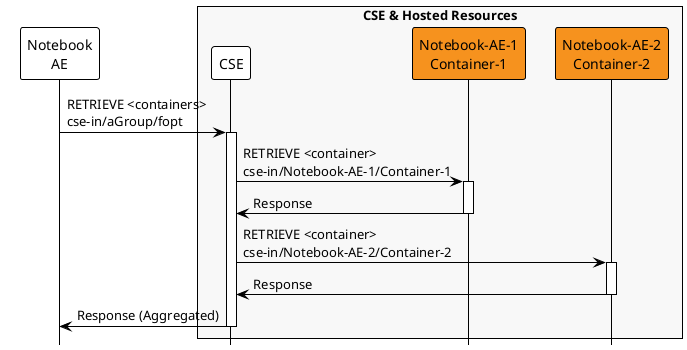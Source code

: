 @startuml
hide footbox
!theme plain
skinparam backgroundcolor transparent

' Turquoise #668c97
' Orange #F6921E

participant "Notebook\nAE" as AE 
box "CSE & Hosted Resources" #f8f8f8
participant "CSE" as CSE 
participant "Notebook-AE-1\nContainer-1" as container1 #F6921E
participant "Notebook-AE-2\nContainer-2" as container2 #F6921E
end box

AE -> CSE ++: RETRIEVE <containers>\ncse-in/aGroup/fopt
CSE -> container1 ++: RETRIEVE <container>\ncse-in/Notebook-AE-1/Container-1
CSE <- container1 --: Response
CSE -> container2 ++: RETRIEVE <container>\ncse-in/Notebook-AE-2/Container-2
CSE <- container2 --: Response
AE <- CSE --: Response (Aggregated)

@enduml